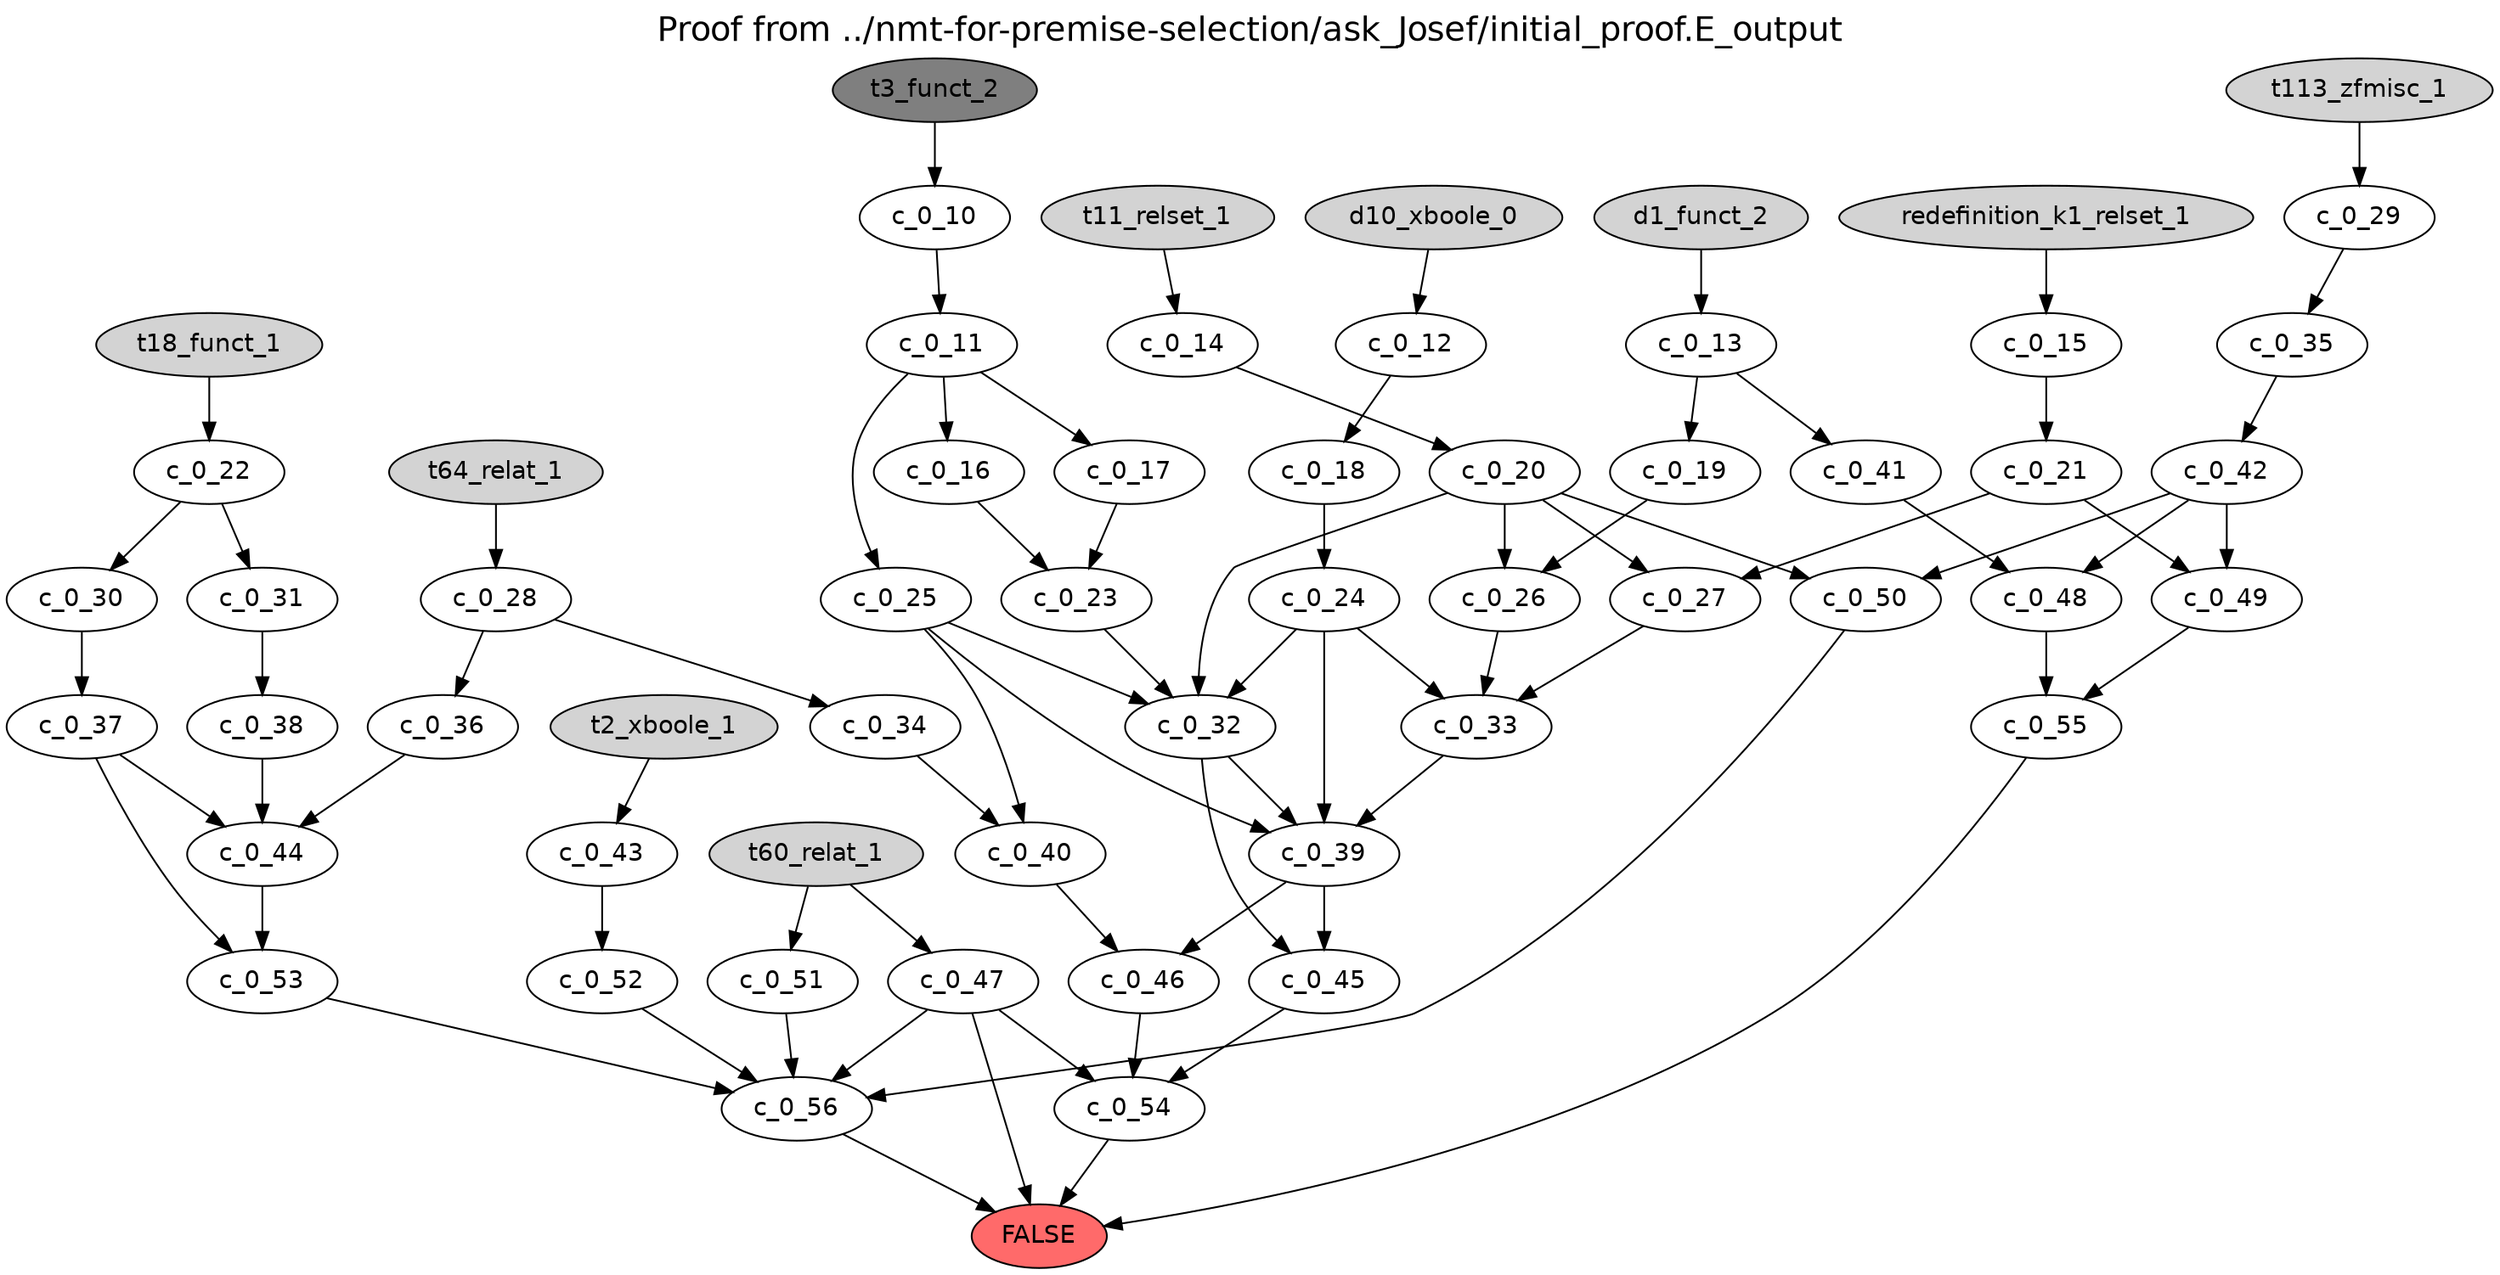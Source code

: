 digraph {
label="Proof from ../nmt-for-premise-selection/ask_Josef/initial_proof.E_output"
labelloc="t"
graph [fontname = "helvetica", fontsize=19]
node [fontname = "helvetica"]
edge [fontname = "helvetica"]
FALSE [style=filled fillcolor=indianred1]
t113_zfmisc_1 [style=filled]
t2_xboole_1 [style=filled]
t18_funct_1 [style=filled]
d1_funct_2 [style=filled]
t64_relat_1 [style=filled]
t60_relat_1 [style=filled]
t11_relset_1 [style=filled]
d10_xboole_0 [style=filled]
redefinition_k1_relset_1 [style=filled]
t3_funct_2 [style=filled fillcolor=grey50]
"d10_xboole_0" -> "c_0_12"
"c_0_44" -> "c_0_53"
"c_0_22" -> "c_0_30"
"t60_relat_1" -> "c_0_51"
"c_0_32" -> "c_0_39"
"c_0_36" -> "c_0_44"
"c_0_12" -> "c_0_18"
"c_0_11" -> "c_0_25"
"c_0_28" -> "c_0_34"
"c_0_11" -> "c_0_16"
"c_0_51" -> "c_0_56"
"c_0_19" -> "c_0_26"
"c_0_32" -> "c_0_45"
"c_0_39" -> "c_0_46"
"c_0_42" -> "c_0_49"
"d1_funct_2" -> "c_0_13"
"c_0_11" -> "c_0_17"
"c_0_30" -> "c_0_37"
"c_0_14" -> "c_0_20"
"c_0_31" -> "c_0_38"
"t3_funct_2" -> "c_0_10"
"c_0_24" -> "c_0_32"
"c_0_21" -> "c_0_27"
"t113_zfmisc_1" -> "c_0_29"
"c_0_53" -> "c_0_56"
"t2_xboole_1" -> "c_0_43"
"c_0_20" -> "c_0_26"
"c_0_20" -> "c_0_27"
"c_0_55" -> "FALSE"
"c_0_25" -> "c_0_39"
"c_0_16" -> "c_0_23"
"c_0_33" -> "c_0_39"
"t60_relat_1" -> "c_0_47"
"c_0_15" -> "c_0_21"
"c_0_45" -> "c_0_54"
"c_0_54" -> "FALSE"
"c_0_39" -> "c_0_45"
"c_0_20" -> "c_0_32"
"c_0_28" -> "c_0_36"
"c_0_23" -> "c_0_32"
"c_0_48" -> "c_0_55"
"c_0_37" -> "c_0_44"
"c_0_25" -> "c_0_40"
"c_0_50" -> "c_0_56"
"redefinition_k1_relset_1" -> "c_0_15"
"c_0_46" -> "c_0_54"
"c_0_43" -> "c_0_52"
"c_0_26" -> "c_0_33"
"c_0_17" -> "c_0_23"
"c_0_29" -> "c_0_35"
"c_0_35" -> "c_0_42"
"c_0_47" -> "c_0_54"
"c_0_37" -> "c_0_53"
"t64_relat_1" -> "c_0_28"
"c_0_24" -> "c_0_39"
"c_0_40" -> "c_0_46"
"c_0_24" -> "c_0_33"
"c_0_41" -> "c_0_48"
"c_0_47" -> "c_0_56"
"c_0_52" -> "c_0_56"
"c_0_56" -> "FALSE"
"c_0_27" -> "c_0_33"
"c_0_25" -> "c_0_32"
"c_0_22" -> "c_0_31"
"c_0_13" -> "c_0_19"
"c_0_47" -> "FALSE"
"c_0_49" -> "c_0_55"
"c_0_20" -> "c_0_50"
"c_0_21" -> "c_0_49"
"c_0_10" -> "c_0_11"
"c_0_18" -> "c_0_24"
"c_0_34" -> "c_0_40"
"c_0_38" -> "c_0_44"
"t11_relset_1" -> "c_0_14"
"c_0_42" -> "c_0_48"
"c_0_42" -> "c_0_50"
"c_0_13" -> "c_0_41"
"t18_funct_1" -> "c_0_22"
}
